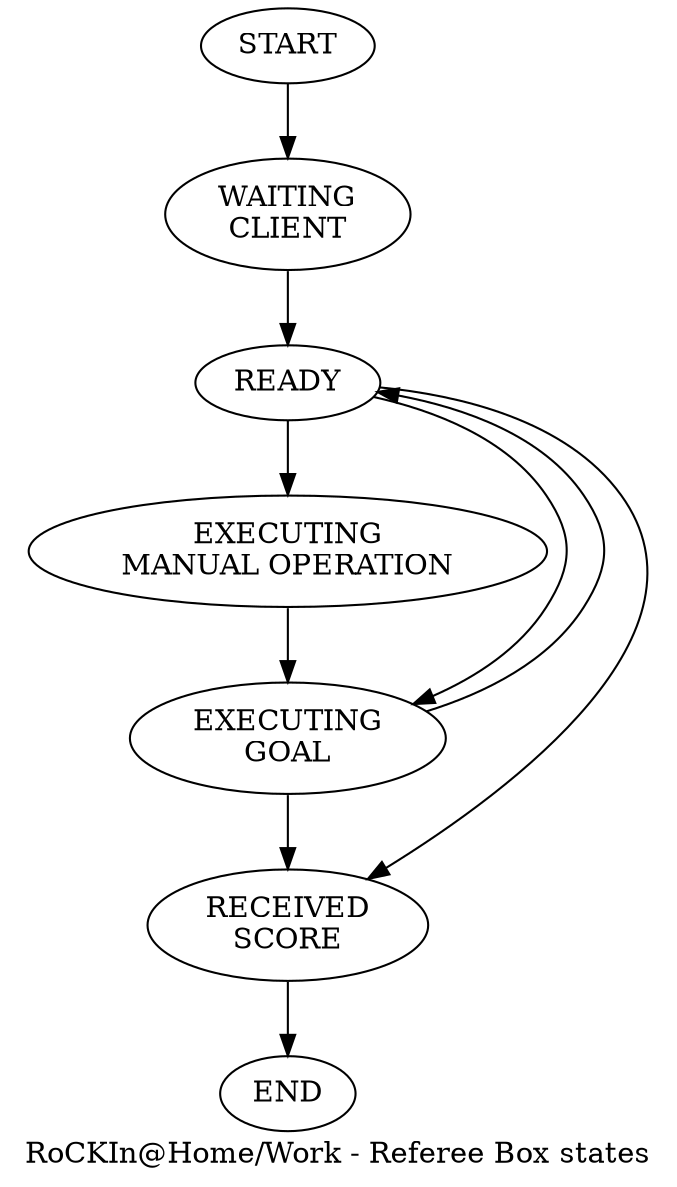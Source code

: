 digraph {
	label="RoCKIn@Home/Work - Referee Box states";
	rankdir=TD
	
	node[shape="oval", style=""]
		start[label="START"];
		waiting_client[label="WAITING\nCLIENT"];
		ready[label="READY"];
		executing_manual[label="EXECUTING\nMANUAL OPERATION"];
		executing_goal[label="EXECUTING\nGOAL"];
		received_score[label="RECEIVED\nSCORE"];
		end[label="END"];

	start -> waiting_client[weight=10];
	waiting_client -> ready[weight=10];
	ready -> executing_manual[weight=10];
	ready -> executing_goal;
	ready -> received_score;
	executing_manual -> executing_goal[weight=10];
	executing_goal -> received_score[weight=10];
	executing_goal -> ready;
	received_score -> end[weight=10];
}
